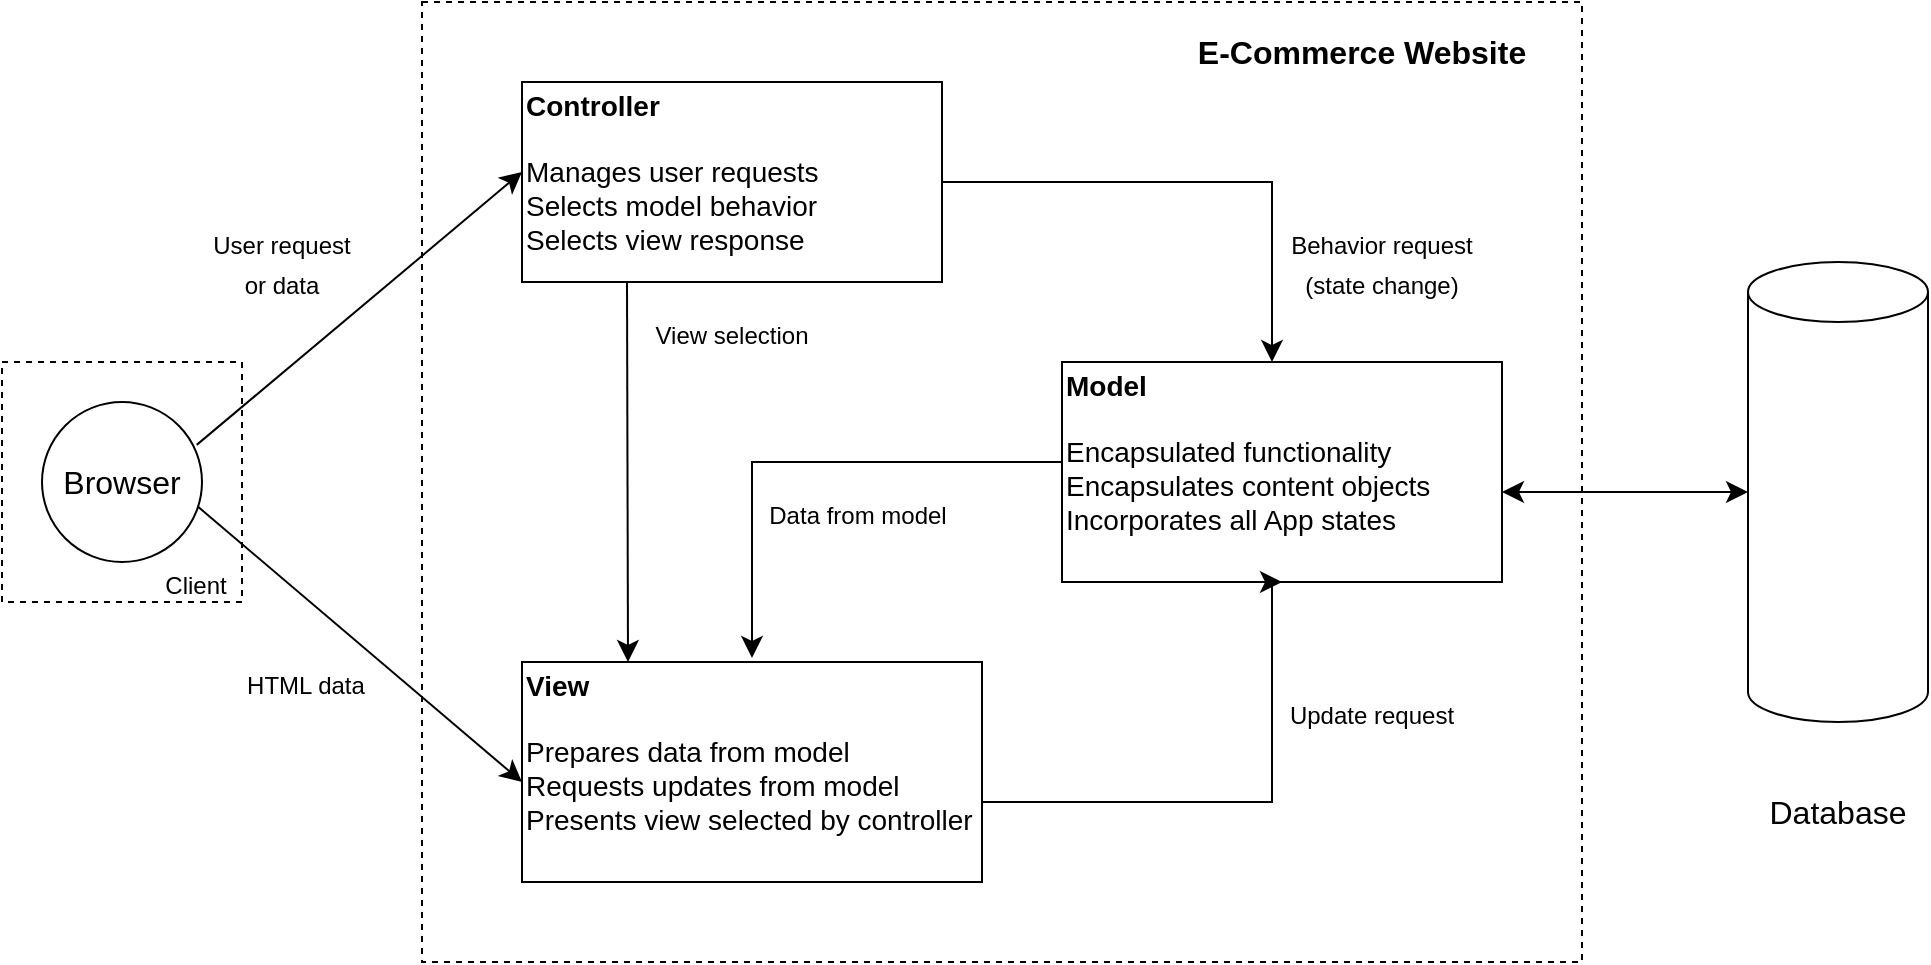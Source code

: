 <mxfile version="21.0.8" type="device"><diagram name="Page-1" id="5f0bae14-7c28-e335-631c-24af17079c00"><mxGraphModel dx="2476" dy="1833" grid="1" gridSize="10" guides="1" tooltips="1" connect="1" arrows="1" fold="1" page="1" pageScale="1" pageWidth="1100" pageHeight="850" background="none" math="0" shadow="0"><root><mxCell id="0"/><mxCell id="1" parent="0"/><mxCell id="qMHS-6xSu29tcjKbHS4w-7" value="" style="rounded=0;whiteSpace=wrap;html=1;fontSize=16;dashed=1;fillColor=none;" vertex="1" parent="1"><mxGeometry x="60" y="340" width="120" height="120" as="geometry"/></mxCell><mxCell id="qMHS-6xSu29tcjKbHS4w-3" value="Browser" style="ellipse;whiteSpace=wrap;html=1;aspect=fixed;fontSize=16;" vertex="1" parent="1"><mxGeometry x="80" y="360" width="80" height="80" as="geometry"/></mxCell><mxCell id="qMHS-6xSu29tcjKbHS4w-8" value="&lt;font style=&quot;font-size: 12px;&quot;&gt;Client&lt;/font&gt;" style="text;html=1;strokeColor=none;fillColor=none;align=center;verticalAlign=middle;whiteSpace=wrap;rounded=0;fontSize=16;" vertex="1" parent="1"><mxGeometry x="137" y="440" width="40" height="20" as="geometry"/></mxCell><mxCell id="qMHS-6xSu29tcjKbHS4w-9" value="" style="rounded=0;whiteSpace=wrap;html=1;fontSize=16;dashed=1;fillColor=none;" vertex="1" parent="1"><mxGeometry x="270" y="160" width="580" height="480" as="geometry"/></mxCell><mxCell id="qMHS-6xSu29tcjKbHS4w-11" value="" style="shape=cylinder3;whiteSpace=wrap;html=1;boundedLbl=1;backgroundOutline=1;size=15;fontSize=16;" vertex="1" parent="1"><mxGeometry x="933" y="290" width="90" height="230" as="geometry"/></mxCell><mxCell id="qMHS-6xSu29tcjKbHS4w-12" value="Database" style="text;html=1;strokeColor=none;fillColor=none;align=center;verticalAlign=middle;whiteSpace=wrap;rounded=0;fontSize=16;" vertex="1" parent="1"><mxGeometry x="948" y="550" width="60" height="30" as="geometry"/></mxCell><mxCell id="qMHS-6xSu29tcjKbHS4w-13" value="" style="rounded=0;whiteSpace=wrap;html=1;fontSize=16;" vertex="1" parent="1"><mxGeometry x="320" y="200" width="210" height="100" as="geometry"/></mxCell><mxCell id="qMHS-6xSu29tcjKbHS4w-14" value="" style="rounded=0;whiteSpace=wrap;html=1;fontSize=16;" vertex="1" parent="1"><mxGeometry x="320" y="490" width="230" height="110" as="geometry"/></mxCell><mxCell id="qMHS-6xSu29tcjKbHS4w-15" value="" style="rounded=0;whiteSpace=wrap;html=1;fontSize=16;" vertex="1" parent="1"><mxGeometry x="590" y="340" width="220" height="110" as="geometry"/></mxCell><mxCell id="qMHS-6xSu29tcjKbHS4w-16" value="" style="endArrow=classic;startArrow=classic;html=1;rounded=0;fontSize=12;startSize=8;endSize=8;curved=1;entryX=0;entryY=0.5;entryDx=0;entryDy=0;entryPerimeter=0;" edge="1" parent="1" target="qMHS-6xSu29tcjKbHS4w-11"><mxGeometry width="50" height="50" relative="1" as="geometry"><mxPoint x="810" y="405" as="sourcePoint"/><mxPoint x="930" y="405" as="targetPoint"/></mxGeometry></mxCell><mxCell id="qMHS-6xSu29tcjKbHS4w-20" value="" style="edgeStyle=segmentEdgeStyle;endArrow=classic;html=1;curved=0;rounded=0;endSize=8;startSize=8;fontSize=12;entryX=0.5;entryY=1;entryDx=0;entryDy=0;exitX=1;exitY=0.75;exitDx=0;exitDy=0;" edge="1" parent="1" source="qMHS-6xSu29tcjKbHS4w-27" target="qMHS-6xSu29tcjKbHS4w-15"><mxGeometry width="50" height="50" relative="1" as="geometry"><mxPoint x="540" y="560" as="sourcePoint"/><mxPoint x="590" y="510" as="targetPoint"/><Array as="points"><mxPoint x="550" y="560"/><mxPoint x="695" y="560"/></Array></mxGeometry></mxCell><mxCell id="qMHS-6xSu29tcjKbHS4w-21" value="&lt;font style=&quot;font-size: 12px;&quot;&gt;Update request&lt;/font&gt;" style="text;html=1;strokeColor=none;fillColor=none;align=center;verticalAlign=middle;whiteSpace=wrap;rounded=0;fontSize=16;" vertex="1" parent="1"><mxGeometry x="700" y="500" width="90" height="30" as="geometry"/></mxCell><mxCell id="qMHS-6xSu29tcjKbHS4w-22" value="" style="edgeStyle=segmentEdgeStyle;endArrow=classic;html=1;curved=0;rounded=0;endSize=8;startSize=8;fontSize=12;" edge="1" parent="1" source="qMHS-6xSu29tcjKbHS4w-15"><mxGeometry width="50" height="50" relative="1" as="geometry"><mxPoint x="370" y="440" as="sourcePoint"/><mxPoint x="435" y="488" as="targetPoint"/><Array as="points"><mxPoint x="435" y="390"/><mxPoint x="435" y="488"/></Array></mxGeometry></mxCell><mxCell id="qMHS-6xSu29tcjKbHS4w-24" value="&lt;font style=&quot;font-size: 12px;&quot;&gt;Data from model&lt;/font&gt;" style="text;html=1;strokeColor=none;fillColor=none;align=center;verticalAlign=middle;whiteSpace=wrap;rounded=0;fontSize=16;" vertex="1" parent="1"><mxGeometry x="440" y="400" width="96" height="30" as="geometry"/></mxCell><mxCell id="qMHS-6xSu29tcjKbHS4w-26" value="&lt;div style=&quot;font-size: 14px;&quot;&gt;&lt;span style=&quot;background-color: initial;&quot;&gt;&lt;b style=&quot;&quot;&gt;&lt;font style=&quot;font-size: 14px;&quot;&gt;Model&lt;/font&gt;&lt;/b&gt;&lt;/span&gt;&lt;/div&gt;&lt;div style=&quot;font-size: 14px;&quot;&gt;&lt;span style=&quot;background-color: initial;&quot;&gt;&lt;b style=&quot;&quot;&gt;&lt;font style=&quot;font-size: 14px;&quot;&gt;&lt;br&gt;&lt;/font&gt;&lt;/b&gt;&lt;/span&gt;&lt;/div&gt;&lt;div style=&quot;font-size: 14px;&quot;&gt;&lt;span style=&quot;background-color: initial;&quot;&gt;Encapsulated functionality&lt;/span&gt;&lt;/div&gt;&lt;div style=&quot;font-size: 14px;&quot;&gt;&lt;font style=&quot;font-size: 14px;&quot;&gt;Encapsulates content objects&lt;/font&gt;&lt;/div&gt;&lt;div style=&quot;font-size: 14px;&quot;&gt;&lt;font style=&quot;font-size: 14px;&quot;&gt;Incorporates all App states&lt;/font&gt;&lt;/div&gt;" style="text;html=1;strokeColor=none;fillColor=none;align=left;verticalAlign=middle;whiteSpace=wrap;rounded=0;fontSize=16;" vertex="1" parent="1"><mxGeometry x="590" y="340" width="220" height="90" as="geometry"/></mxCell><mxCell id="qMHS-6xSu29tcjKbHS4w-27" value="&lt;div style=&quot;font-size: 14px;&quot;&gt;&lt;span style=&quot;background-color: initial;&quot;&gt;&lt;b style=&quot;&quot;&gt;&lt;font style=&quot;font-size: 14px;&quot;&gt;View&lt;/font&gt;&lt;/b&gt;&lt;/span&gt;&lt;/div&gt;&lt;div style=&quot;font-size: 14px;&quot;&gt;&lt;span style=&quot;background-color: initial;&quot;&gt;&lt;b style=&quot;&quot;&gt;&lt;font style=&quot;font-size: 14px;&quot;&gt;&lt;br&gt;&lt;/font&gt;&lt;/b&gt;&lt;/span&gt;&lt;/div&gt;&lt;div style=&quot;font-size: 14px;&quot;&gt;Prepares data from model&lt;/div&gt;&lt;div style=&quot;font-size: 14px;&quot;&gt;Requests updates from model&lt;/div&gt;&lt;div style=&quot;font-size: 14px;&quot;&gt;Presents view selected by controller&lt;/div&gt;" style="text;html=1;strokeColor=none;fillColor=none;align=left;verticalAlign=middle;whiteSpace=wrap;rounded=0;fontSize=16;" vertex="1" parent="1"><mxGeometry x="320" y="490" width="230" height="90" as="geometry"/></mxCell><mxCell id="qMHS-6xSu29tcjKbHS4w-30" value="" style="endArrow=classic;html=1;rounded=0;fontSize=12;startSize=8;endSize=8;curved=1;exitX=0.25;exitY=1;exitDx=0;exitDy=0;" edge="1" parent="1" source="qMHS-6xSu29tcjKbHS4w-13"><mxGeometry width="50" height="50" relative="1" as="geometry"><mxPoint x="370" y="530" as="sourcePoint"/><mxPoint x="373" y="490" as="targetPoint"/></mxGeometry></mxCell><mxCell id="qMHS-6xSu29tcjKbHS4w-31" value="&lt;font style=&quot;font-size: 12px;&quot;&gt;View selection&lt;/font&gt;" style="text;html=1;strokeColor=none;fillColor=none;align=center;verticalAlign=middle;whiteSpace=wrap;rounded=0;fontSize=16;" vertex="1" parent="1"><mxGeometry x="377" y="310" width="96" height="30" as="geometry"/></mxCell><mxCell id="qMHS-6xSu29tcjKbHS4w-33" value="&lt;div style=&quot;font-size: 14px;&quot;&gt;&lt;span style=&quot;background-color: initial;&quot;&gt;&lt;b style=&quot;&quot;&gt;&lt;font style=&quot;font-size: 14px;&quot;&gt;Controller&lt;/font&gt;&lt;/b&gt;&lt;/span&gt;&lt;/div&gt;&lt;div style=&quot;font-size: 14px;&quot;&gt;&lt;span style=&quot;background-color: initial;&quot;&gt;&lt;b style=&quot;&quot;&gt;&lt;font style=&quot;font-size: 14px;&quot;&gt;&lt;br&gt;&lt;/font&gt;&lt;/b&gt;&lt;/span&gt;&lt;/div&gt;&lt;div style=&quot;font-size: 14px;&quot;&gt;Manages user requests&lt;/div&gt;&lt;div style=&quot;font-size: 14px;&quot;&gt;Selects model behavior&lt;/div&gt;&lt;div style=&quot;font-size: 14px;&quot;&gt;Selects view response&lt;/div&gt;" style="text;html=1;strokeColor=none;fillColor=none;align=left;verticalAlign=middle;whiteSpace=wrap;rounded=0;fontSize=16;" vertex="1" parent="1"><mxGeometry x="320" y="200" width="210" height="90" as="geometry"/></mxCell><mxCell id="qMHS-6xSu29tcjKbHS4w-34" value="" style="edgeStyle=segmentEdgeStyle;endArrow=classic;html=1;curved=0;rounded=0;endSize=8;startSize=8;fontSize=12;" edge="1" parent="1" target="qMHS-6xSu29tcjKbHS4w-26"><mxGeometry width="50" height="50" relative="1" as="geometry"><mxPoint x="530" y="250" as="sourcePoint"/><mxPoint x="580" y="200" as="targetPoint"/><Array as="points"><mxPoint x="695" y="250"/></Array></mxGeometry></mxCell><mxCell id="qMHS-6xSu29tcjKbHS4w-35" value="&lt;font style=&quot;font-size: 12px;&quot;&gt;Behavior request&lt;br&gt;(state change)&lt;br&gt;&lt;/font&gt;" style="text;html=1;strokeColor=none;fillColor=none;align=center;verticalAlign=middle;whiteSpace=wrap;rounded=0;fontSize=16;" vertex="1" parent="1"><mxGeometry x="700" y="260" width="100" height="60" as="geometry"/></mxCell><mxCell id="qMHS-6xSu29tcjKbHS4w-36" value="&lt;b&gt;E-Commerce Website&lt;/b&gt;" style="text;html=1;strokeColor=none;fillColor=none;align=center;verticalAlign=middle;whiteSpace=wrap;rounded=0;fontSize=16;" vertex="1" parent="1"><mxGeometry x="650" y="170" width="180" height="30" as="geometry"/></mxCell><mxCell id="qMHS-6xSu29tcjKbHS4w-37" value="" style="endArrow=classic;html=1;rounded=0;fontSize=12;startSize=8;endSize=8;curved=1;exitX=0.978;exitY=0.657;exitDx=0;exitDy=0;exitPerimeter=0;" edge="1" parent="1" source="qMHS-6xSu29tcjKbHS4w-3"><mxGeometry width="50" height="50" relative="1" as="geometry"><mxPoint x="380" y="510" as="sourcePoint"/><mxPoint x="320" y="550" as="targetPoint"/></mxGeometry></mxCell><mxCell id="qMHS-6xSu29tcjKbHS4w-38" value="" style="endArrow=classic;html=1;rounded=0;fontSize=12;startSize=8;endSize=8;curved=1;exitX=0.967;exitY=0.268;exitDx=0;exitDy=0;exitPerimeter=0;entryX=0;entryY=0.5;entryDx=0;entryDy=0;" edge="1" parent="1" source="qMHS-6xSu29tcjKbHS4w-3" target="qMHS-6xSu29tcjKbHS4w-33"><mxGeometry width="50" height="50" relative="1" as="geometry"><mxPoint x="168" y="423" as="sourcePoint"/><mxPoint x="330" y="545" as="targetPoint"/></mxGeometry></mxCell><mxCell id="qMHS-6xSu29tcjKbHS4w-40" value="&lt;font style=&quot;font-size: 12px;&quot;&gt;HTML data&lt;/font&gt;" style="text;html=1;strokeColor=none;fillColor=none;align=center;verticalAlign=middle;whiteSpace=wrap;rounded=0;fontSize=16;" vertex="1" parent="1"><mxGeometry x="177" y="490" width="70" height="20" as="geometry"/></mxCell><mxCell id="qMHS-6xSu29tcjKbHS4w-41" value="&lt;font style=&quot;font-size: 12px;&quot;&gt;User request&lt;br&gt;or data&lt;br&gt;&lt;/font&gt;" style="text;html=1;strokeColor=none;fillColor=none;align=center;verticalAlign=middle;whiteSpace=wrap;rounded=0;fontSize=16;" vertex="1" parent="1"><mxGeometry x="160" y="270" width="80" height="40" as="geometry"/></mxCell></root></mxGraphModel></diagram></mxfile>